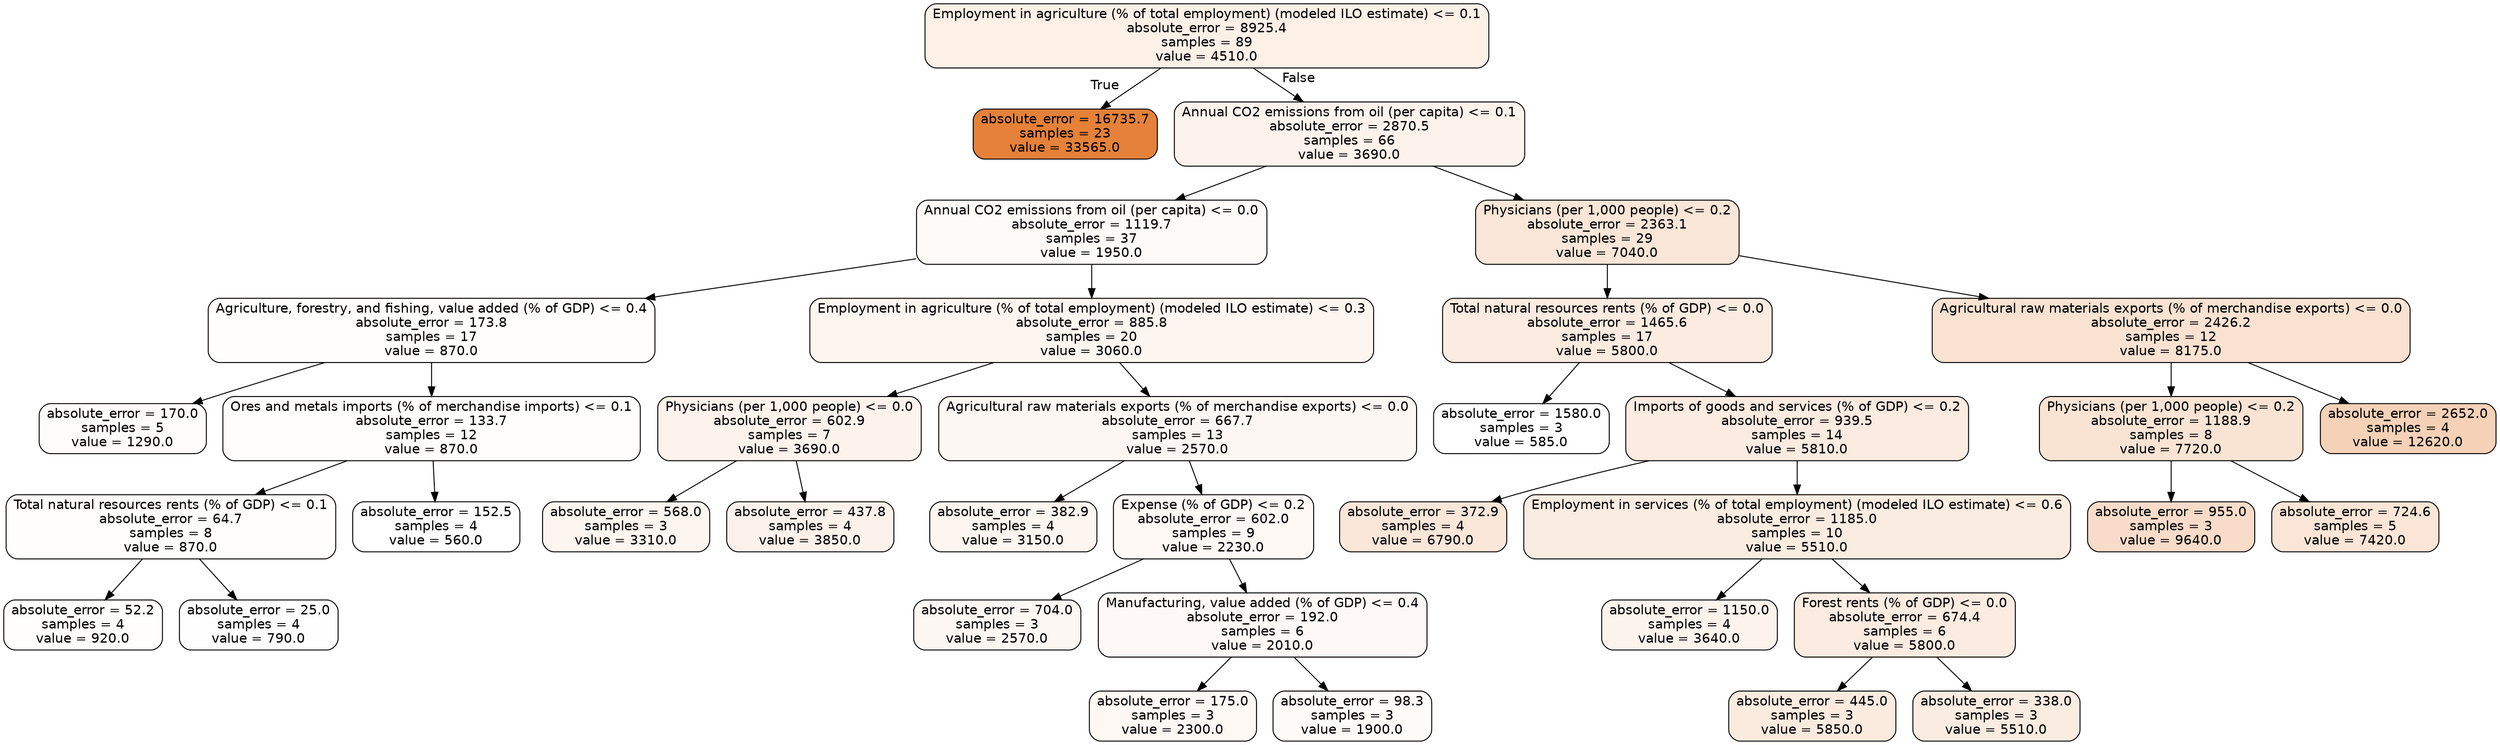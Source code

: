 digraph Tree {
node [shape=box, style="filled, rounded", color="black", fontname="helvetica"] ;
edge [fontname="helvetica"] ;
0 [label="Employment in agriculture (% of total employment) (modeled ILO estimate) <= 0.1\nabsolute_error = 8925.4\nsamples = 89\nvalue = 4510.0", fillcolor="#fcf0e7"] ;
1 [label="absolute_error = 16735.7\nsamples = 23\nvalue = 33565.0", fillcolor="#e58139"] ;
0 -> 1 [labeldistance=2.5, labelangle=45, headlabel="True"] ;
2 [label="Annual CO2 emissions from oil (per capita) <= 0.1\nabsolute_error = 2870.5\nsamples = 66\nvalue = 3690.0", fillcolor="#fdf3ec"] ;
0 -> 2 [labeldistance=2.5, labelangle=-45, headlabel="False"] ;
3 [label="Annual CO2 emissions from oil (per capita) <= 0.0\nabsolute_error = 1119.7\nsamples = 37\nvalue = 1950.0", fillcolor="#fefaf7"] ;
2 -> 3 ;
4 [label="Agriculture, forestry, and fishing, value added (% of GDP) <= 0.4\nabsolute_error = 173.8\nsamples = 17\nvalue = 870.0", fillcolor="#fffefd"] ;
3 -> 4 ;
5 [label="absolute_error = 170.0\nsamples = 5\nvalue = 1290.0", fillcolor="#fefcfb"] ;
4 -> 5 ;
6 [label="Ores and metals imports (% of merchandise imports) <= 0.1\nabsolute_error = 133.7\nsamples = 12\nvalue = 870.0", fillcolor="#fffefd"] ;
4 -> 6 ;
7 [label="Total natural resources rents (% of GDP) <= 0.1\nabsolute_error = 64.7\nsamples = 8\nvalue = 870.0", fillcolor="#fffefd"] ;
6 -> 7 ;
8 [label="absolute_error = 52.2\nsamples = 4\nvalue = 920.0", fillcolor="#fffefd"] ;
7 -> 8 ;
9 [label="absolute_error = 25.0\nsamples = 4\nvalue = 790.0", fillcolor="#fffefe"] ;
7 -> 9 ;
10 [label="absolute_error = 152.5\nsamples = 4\nvalue = 560.0", fillcolor="#ffffff"] ;
6 -> 10 ;
11 [label="Employment in agriculture (% of total employment) (modeled ILO estimate) <= 0.3\nabsolute_error = 885.8\nsamples = 20\nvalue = 3060.0", fillcolor="#fdf5f0"] ;
3 -> 11 ;
12 [label="Physicians (per 1,000 people) <= 0.0\nabsolute_error = 602.9\nsamples = 7\nvalue = 3690.0", fillcolor="#fdf3ec"] ;
11 -> 12 ;
13 [label="absolute_error = 568.0\nsamples = 3\nvalue = 3310.0", fillcolor="#fdf5ef"] ;
12 -> 13 ;
14 [label="absolute_error = 437.8\nsamples = 4\nvalue = 3850.0", fillcolor="#fcf2eb"] ;
12 -> 14 ;
15 [label="Agricultural raw materials exports (% of merchandise exports) <= 0.0\nabsolute_error = 667.7\nsamples = 13\nvalue = 2570.0", fillcolor="#fdf7f3"] ;
11 -> 15 ;
16 [label="absolute_error = 382.9\nsamples = 4\nvalue = 3150.0", fillcolor="#fdf5ef"] ;
15 -> 16 ;
17 [label="Expense (% of GDP) <= 0.2\nabsolute_error = 602.0\nsamples = 9\nvalue = 2230.0", fillcolor="#fef9f5"] ;
15 -> 17 ;
18 [label="absolute_error = 704.0\nsamples = 3\nvalue = 2570.0", fillcolor="#fdf7f3"] ;
17 -> 18 ;
19 [label="Manufacturing, value added (% of GDP) <= 0.4\nabsolute_error = 192.0\nsamples = 6\nvalue = 2010.0", fillcolor="#fef9f6"] ;
17 -> 19 ;
20 [label="absolute_error = 175.0\nsamples = 3\nvalue = 2300.0", fillcolor="#fef8f5"] ;
19 -> 20 ;
21 [label="absolute_error = 98.3\nsamples = 3\nvalue = 1900.0", fillcolor="#fefaf7"] ;
19 -> 21 ;
22 [label="Physicians (per 1,000 people) <= 0.2\nabsolute_error = 2363.1\nsamples = 29\nvalue = 7040.0", fillcolor="#fae6d8"] ;
2 -> 22 ;
23 [label="Total natural resources rents (% of GDP) <= 0.0\nabsolute_error = 1465.6\nsamples = 17\nvalue = 5800.0", fillcolor="#fbebe0"] ;
22 -> 23 ;
24 [label="absolute_error = 1580.0\nsamples = 3\nvalue = 585.0", fillcolor="#ffffff"] ;
23 -> 24 ;
25 [label="Imports of goods and services (% of GDP) <= 0.2\nabsolute_error = 939.5\nsamples = 14\nvalue = 5810.0", fillcolor="#fbebe0"] ;
23 -> 25 ;
26 [label="absolute_error = 372.9\nsamples = 4\nvalue = 6790.0", fillcolor="#fae7da"] ;
25 -> 26 ;
27 [label="Employment in services (% of total employment) (modeled ILO estimate) <= 0.6\nabsolute_error = 1185.0\nsamples = 10\nvalue = 5510.0", fillcolor="#fbece1"] ;
25 -> 27 ;
28 [label="absolute_error = 1150.0\nsamples = 4\nvalue = 3640.0", fillcolor="#fdf3ed"] ;
27 -> 28 ;
29 [label="Forest rents (% of GDP) <= 0.0\nabsolute_error = 674.4\nsamples = 6\nvalue = 5800.0", fillcolor="#fbebe0"] ;
27 -> 29 ;
30 [label="absolute_error = 445.0\nsamples = 3\nvalue = 5850.0", fillcolor="#fbebdf"] ;
29 -> 30 ;
31 [label="absolute_error = 338.0\nsamples = 3\nvalue = 5510.0", fillcolor="#fbece1"] ;
29 -> 31 ;
32 [label="Agricultural raw materials exports (% of merchandise exports) <= 0.0\nabsolute_error = 2426.2\nsamples = 12\nvalue = 8175.0", fillcolor="#f9e2d1"] ;
22 -> 32 ;
33 [label="Physicians (per 1,000 people) <= 0.2\nabsolute_error = 1188.9\nsamples = 8\nvalue = 7720.0", fillcolor="#f9e4d4"] ;
32 -> 33 ;
34 [label="absolute_error = 955.0\nsamples = 3\nvalue = 9640.0", fillcolor="#f8dcc9"] ;
33 -> 34 ;
35 [label="absolute_error = 724.6\nsamples = 5\nvalue = 7420.0", fillcolor="#fae5d6"] ;
33 -> 35 ;
36 [label="absolute_error = 2652.0\nsamples = 4\nvalue = 12620.0", fillcolor="#f5d1b7"] ;
32 -> 36 ;
}